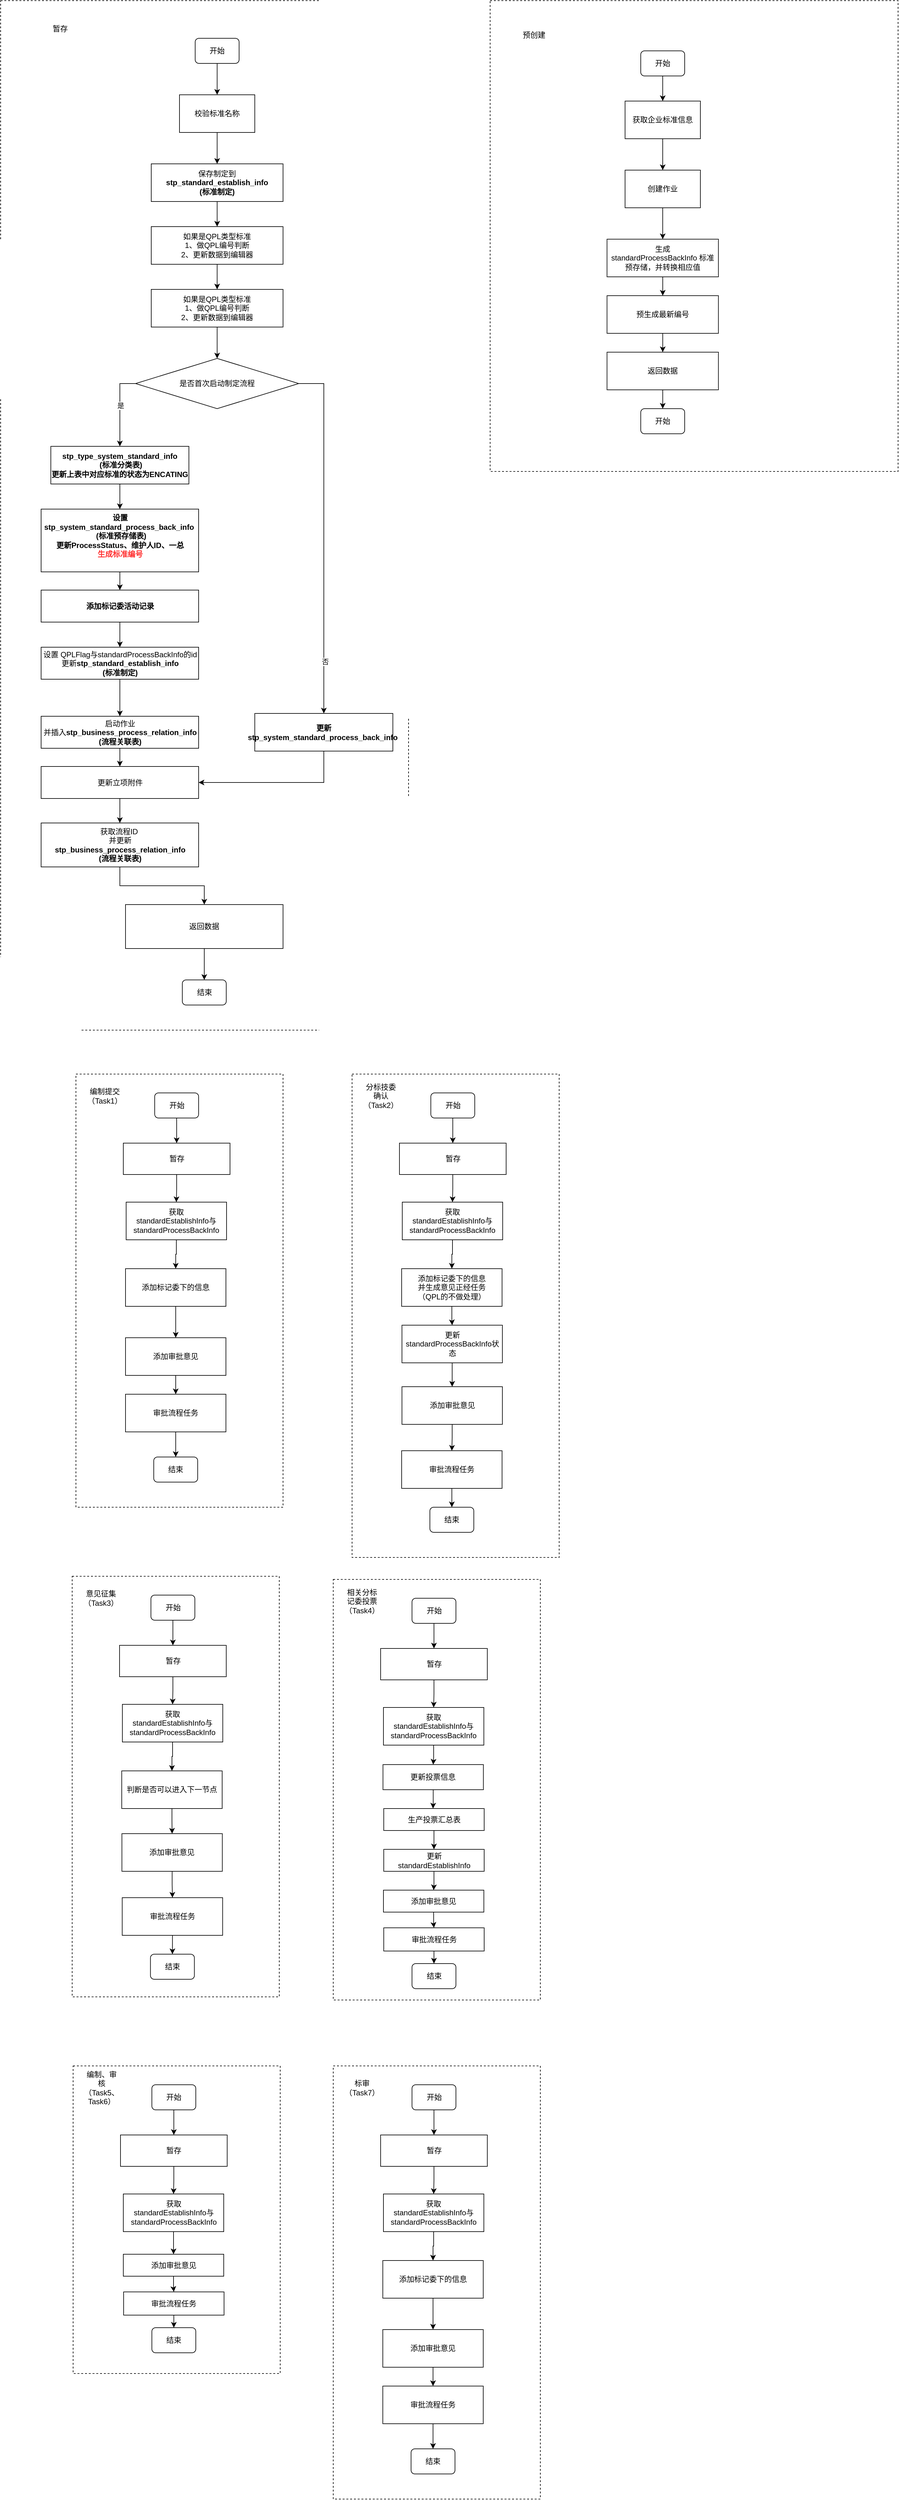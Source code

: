 <mxfile version="24.2.0" type="github">
  <diagram name="第 1 页" id="Eqa_ZWC-rRwsL7rnyD2I">
    <mxGraphModel dx="1932" dy="586" grid="1" gridSize="10" guides="1" tooltips="1" connect="1" arrows="1" fold="1" page="1" pageScale="1" pageWidth="827" pageHeight="1169" math="0" shadow="0">
      <root>
        <mxCell id="0" />
        <mxCell id="1" parent="0" />
        <mxCell id="sLWthoAmwnwLxsoVaZzo-43" value="" style="rounded=0;whiteSpace=wrap;html=1;dashed=1;" vertex="1" parent="1">
          <mxGeometry x="-230" y="130" width="650" height="1640" as="geometry" />
        </mxCell>
        <mxCell id="sLWthoAmwnwLxsoVaZzo-3" style="edgeStyle=orthogonalEdgeStyle;rounded=0;orthogonalLoop=1;jettySize=auto;html=1;entryX=0.5;entryY=0;entryDx=0;entryDy=0;" edge="1" parent="1" source="sLWthoAmwnwLxsoVaZzo-1" target="sLWthoAmwnwLxsoVaZzo-2">
          <mxGeometry relative="1" as="geometry" />
        </mxCell>
        <mxCell id="sLWthoAmwnwLxsoVaZzo-1" value="开始" style="rounded=1;whiteSpace=wrap;html=1;" vertex="1" parent="1">
          <mxGeometry x="80" y="190" width="70" height="40" as="geometry" />
        </mxCell>
        <mxCell id="sLWthoAmwnwLxsoVaZzo-7" value="" style="edgeStyle=orthogonalEdgeStyle;rounded=0;orthogonalLoop=1;jettySize=auto;html=1;" edge="1" parent="1" source="sLWthoAmwnwLxsoVaZzo-2" target="sLWthoAmwnwLxsoVaZzo-4">
          <mxGeometry relative="1" as="geometry" />
        </mxCell>
        <mxCell id="sLWthoAmwnwLxsoVaZzo-2" value="校验标准名称" style="rounded=0;whiteSpace=wrap;html=1;" vertex="1" parent="1">
          <mxGeometry x="55" y="280" width="120" height="60" as="geometry" />
        </mxCell>
        <mxCell id="sLWthoAmwnwLxsoVaZzo-9" style="edgeStyle=orthogonalEdgeStyle;rounded=0;orthogonalLoop=1;jettySize=auto;html=1;entryX=0.5;entryY=0;entryDx=0;entryDy=0;" edge="1" parent="1" source="sLWthoAmwnwLxsoVaZzo-4" target="sLWthoAmwnwLxsoVaZzo-8">
          <mxGeometry relative="1" as="geometry" />
        </mxCell>
        <mxCell id="sLWthoAmwnwLxsoVaZzo-4" value="保存制定到&lt;div&gt;&lt;span style=&quot;font-weight: 700; text-wrap: nowrap;&quot;&gt;stp_standard_establish_info&lt;/span&gt;&lt;br style=&quot;padding: 0px; margin: 0px; font-weight: 700; text-wrap: nowrap;&quot;&gt;&lt;span style=&quot;font-weight: 700; text-wrap: nowrap;&quot;&gt;(标准制定)&lt;/span&gt;&lt;br&gt;&lt;/div&gt;" style="rounded=0;whiteSpace=wrap;html=1;" vertex="1" parent="1">
          <mxGeometry x="10" y="390" width="210" height="60" as="geometry" />
        </mxCell>
        <mxCell id="sLWthoAmwnwLxsoVaZzo-11" style="edgeStyle=orthogonalEdgeStyle;rounded=0;orthogonalLoop=1;jettySize=auto;html=1;entryX=0.5;entryY=0;entryDx=0;entryDy=0;" edge="1" parent="1" source="sLWthoAmwnwLxsoVaZzo-8" target="sLWthoAmwnwLxsoVaZzo-10">
          <mxGeometry relative="1" as="geometry" />
        </mxCell>
        <mxCell id="sLWthoAmwnwLxsoVaZzo-8" value="&lt;div&gt;如果是QPL类型标准&lt;/div&gt;&lt;div&gt;1、做QPL编号判断&lt;/div&gt;&lt;div&gt;2、更新数据到编辑器&lt;/div&gt;" style="rounded=0;whiteSpace=wrap;html=1;" vertex="1" parent="1">
          <mxGeometry x="10" y="490" width="210" height="60" as="geometry" />
        </mxCell>
        <mxCell id="sLWthoAmwnwLxsoVaZzo-13" style="edgeStyle=orthogonalEdgeStyle;rounded=0;orthogonalLoop=1;jettySize=auto;html=1;entryX=0.5;entryY=0;entryDx=0;entryDy=0;" edge="1" parent="1" source="sLWthoAmwnwLxsoVaZzo-10">
          <mxGeometry relative="1" as="geometry">
            <mxPoint x="115" y="700" as="targetPoint" />
          </mxGeometry>
        </mxCell>
        <mxCell id="sLWthoAmwnwLxsoVaZzo-10" value="&lt;div&gt;如果是QPL类型标准&lt;/div&gt;&lt;div&gt;1、做QPL编号判断&lt;/div&gt;&lt;div&gt;2、更新数据到编辑器&lt;/div&gt;" style="rounded=0;whiteSpace=wrap;html=1;" vertex="1" parent="1">
          <mxGeometry x="10" y="590" width="210" height="60" as="geometry" />
        </mxCell>
        <mxCell id="sLWthoAmwnwLxsoVaZzo-17" style="edgeStyle=orthogonalEdgeStyle;rounded=0;orthogonalLoop=1;jettySize=auto;html=1;entryX=0.5;entryY=0;entryDx=0;entryDy=0;exitX=0;exitY=0.5;exitDx=0;exitDy=0;" edge="1" parent="1" source="sLWthoAmwnwLxsoVaZzo-14" target="sLWthoAmwnwLxsoVaZzo-21">
          <mxGeometry relative="1" as="geometry">
            <mxPoint x="-40" y="840" as="targetPoint" />
          </mxGeometry>
        </mxCell>
        <mxCell id="sLWthoAmwnwLxsoVaZzo-18" value="是" style="edgeLabel;html=1;align=center;verticalAlign=middle;resizable=0;points=[];" vertex="1" connectable="0" parent="sLWthoAmwnwLxsoVaZzo-17">
          <mxGeometry x="-0.047" y="1" relative="1" as="geometry">
            <mxPoint as="offset" />
          </mxGeometry>
        </mxCell>
        <mxCell id="sLWthoAmwnwLxsoVaZzo-40" style="edgeStyle=orthogonalEdgeStyle;rounded=0;orthogonalLoop=1;jettySize=auto;html=1;entryX=0.5;entryY=0;entryDx=0;entryDy=0;" edge="1" parent="1" source="sLWthoAmwnwLxsoVaZzo-14" target="sLWthoAmwnwLxsoVaZzo-39">
          <mxGeometry relative="1" as="geometry">
            <mxPoint x="310" y="1300" as="targetPoint" />
            <Array as="points">
              <mxPoint x="285" y="740" />
            </Array>
          </mxGeometry>
        </mxCell>
        <mxCell id="sLWthoAmwnwLxsoVaZzo-41" value="否" style="edgeLabel;html=1;align=center;verticalAlign=middle;resizable=0;points=[];" vertex="1" connectable="0" parent="sLWthoAmwnwLxsoVaZzo-40">
          <mxGeometry x="0.708" y="2" relative="1" as="geometry">
            <mxPoint as="offset" />
          </mxGeometry>
        </mxCell>
        <mxCell id="sLWthoAmwnwLxsoVaZzo-14" value="是否首次启动制定流程" style="rhombus;whiteSpace=wrap;html=1;" vertex="1" parent="1">
          <mxGeometry x="-15" y="700" width="260" height="80" as="geometry" />
        </mxCell>
        <mxCell id="sLWthoAmwnwLxsoVaZzo-24" style="edgeStyle=orthogonalEdgeStyle;rounded=0;orthogonalLoop=1;jettySize=auto;html=1;entryX=0.5;entryY=0;entryDx=0;entryDy=0;" edge="1" parent="1" source="sLWthoAmwnwLxsoVaZzo-21" target="sLWthoAmwnwLxsoVaZzo-23">
          <mxGeometry relative="1" as="geometry" />
        </mxCell>
        <mxCell id="sLWthoAmwnwLxsoVaZzo-21" value="&lt;span style=&quot;font-weight: 700; text-wrap: nowrap;&quot;&gt;stp_type_system_standard_info&lt;/span&gt;&lt;br style=&quot;padding: 0px; margin: 0px; font-weight: 700; text-wrap: nowrap;&quot;&gt;&lt;span style=&quot;font-weight: 700; text-wrap: nowrap;&quot;&gt;&amp;nbsp;(标准分类表)&lt;/span&gt;&lt;div&gt;&lt;span style=&quot;font-weight: 700; text-wrap: nowrap;&quot;&gt;更新上表中对应标准的状态为ENCATING&lt;/span&gt;&lt;/div&gt;" style="rounded=0;whiteSpace=wrap;html=1;" vertex="1" parent="1">
          <mxGeometry x="-150" y="840" width="220" height="60" as="geometry" />
        </mxCell>
        <mxCell id="sLWthoAmwnwLxsoVaZzo-26" style="edgeStyle=orthogonalEdgeStyle;rounded=0;orthogonalLoop=1;jettySize=auto;html=1;entryX=0.5;entryY=0;entryDx=0;entryDy=0;" edge="1" parent="1" source="sLWthoAmwnwLxsoVaZzo-23" target="sLWthoAmwnwLxsoVaZzo-25">
          <mxGeometry relative="1" as="geometry" />
        </mxCell>
        <mxCell id="sLWthoAmwnwLxsoVaZzo-23" value="&lt;span style=&quot;text-wrap: nowrap;&quot;&gt;&lt;b&gt;设置&lt;/b&gt;&lt;/span&gt;&lt;div&gt;&lt;span style=&quot;font-weight: 700; text-wrap: nowrap;&quot;&gt;stp_system_standard_process_back_info&amp;nbsp;&lt;/span&gt;&lt;br style=&quot;padding: 0px; margin: 0px; font-weight: 700; text-wrap: nowrap;&quot;&gt;&lt;span style=&quot;font-weight: 700; text-wrap: nowrap;&quot;&gt;&amp;nbsp;(标准预存储表)&lt;/span&gt;&lt;span style=&quot;text-wrap: nowrap;&quot;&gt;&lt;b&gt;&lt;br&gt;&lt;/b&gt;&lt;/span&gt;&lt;/div&gt;&lt;div&gt;&lt;span style=&quot;text-wrap: nowrap;&quot;&gt;&lt;b&gt;更新ProcessStatus、维护人ID、一总&lt;/b&gt;&lt;/span&gt;&lt;/div&gt;&lt;div&gt;&lt;span style=&quot;text-wrap: nowrap;&quot;&gt;&lt;b&gt;&lt;font color=&quot;#ff3333&quot;&gt;生成标准编号&lt;/font&gt;&lt;/b&gt;&lt;/span&gt;&lt;/div&gt;&lt;div&gt;&lt;span style=&quot;text-wrap: nowrap;&quot;&gt;&lt;b&gt;&lt;font color=&quot;#ff3333&quot;&gt;&lt;br&gt;&lt;/font&gt;&lt;/b&gt;&lt;/span&gt;&lt;/div&gt;" style="rounded=0;whiteSpace=wrap;html=1;" vertex="1" parent="1">
          <mxGeometry x="-165.5" y="940" width="251" height="100" as="geometry" />
        </mxCell>
        <mxCell id="sLWthoAmwnwLxsoVaZzo-28" style="edgeStyle=orthogonalEdgeStyle;rounded=0;orthogonalLoop=1;jettySize=auto;html=1;entryX=0.5;entryY=0;entryDx=0;entryDy=0;" edge="1" parent="1" source="sLWthoAmwnwLxsoVaZzo-25" target="sLWthoAmwnwLxsoVaZzo-27">
          <mxGeometry relative="1" as="geometry" />
        </mxCell>
        <mxCell id="sLWthoAmwnwLxsoVaZzo-25" value="&lt;div&gt;&lt;span style=&quot;text-wrap: nowrap;&quot;&gt;&lt;b&gt;添加标记委活动记录&lt;/b&gt;&lt;/span&gt;&lt;/div&gt;" style="rounded=0;whiteSpace=wrap;html=1;" vertex="1" parent="1">
          <mxGeometry x="-165.5" y="1069" width="251" height="51" as="geometry" />
        </mxCell>
        <mxCell id="sLWthoAmwnwLxsoVaZzo-30" style="edgeStyle=orthogonalEdgeStyle;rounded=0;orthogonalLoop=1;jettySize=auto;html=1;entryX=0.5;entryY=0;entryDx=0;entryDy=0;" edge="1" parent="1" source="sLWthoAmwnwLxsoVaZzo-27" target="sLWthoAmwnwLxsoVaZzo-29">
          <mxGeometry relative="1" as="geometry" />
        </mxCell>
        <mxCell id="sLWthoAmwnwLxsoVaZzo-27" value="&lt;div&gt;设置 QPLFlag与standardProcessBackInfo的id&lt;/div&gt;更新&lt;span style=&quot;text-wrap: nowrap; font-weight: 700;&quot;&gt;stp_standard_establish_info&lt;/span&gt;&lt;br style=&quot;text-wrap: nowrap; padding: 0px; margin: 0px; font-weight: 700;&quot;&gt;&lt;span style=&quot;text-wrap: nowrap; font-weight: 700;&quot;&gt;(标准制定)&lt;/span&gt;" style="rounded=0;whiteSpace=wrap;html=1;" vertex="1" parent="1">
          <mxGeometry x="-165.5" y="1160" width="251" height="51" as="geometry" />
        </mxCell>
        <mxCell id="sLWthoAmwnwLxsoVaZzo-32" style="edgeStyle=orthogonalEdgeStyle;rounded=0;orthogonalLoop=1;jettySize=auto;html=1;entryX=0.5;entryY=0;entryDx=0;entryDy=0;" edge="1" parent="1" source="sLWthoAmwnwLxsoVaZzo-29" target="sLWthoAmwnwLxsoVaZzo-31">
          <mxGeometry relative="1" as="geometry" />
        </mxCell>
        <mxCell id="sLWthoAmwnwLxsoVaZzo-29" value="启动作业&lt;div&gt;并插入&lt;span style=&quot;font-weight: 700; text-wrap: nowrap; background-color: initial;&quot;&gt;stp_business_process_relation_info&lt;/span&gt;&lt;/div&gt;&lt;span style=&quot;font-weight: 700; text-wrap: nowrap;&quot;&gt;(流程关联表)&lt;/span&gt;" style="rounded=0;whiteSpace=wrap;html=1;" vertex="1" parent="1">
          <mxGeometry x="-165.5" y="1270" width="251" height="51" as="geometry" />
        </mxCell>
        <mxCell id="sLWthoAmwnwLxsoVaZzo-34" style="edgeStyle=orthogonalEdgeStyle;rounded=0;orthogonalLoop=1;jettySize=auto;html=1;entryX=0.5;entryY=0;entryDx=0;entryDy=0;" edge="1" parent="1" source="sLWthoAmwnwLxsoVaZzo-31" target="sLWthoAmwnwLxsoVaZzo-33">
          <mxGeometry relative="1" as="geometry" />
        </mxCell>
        <mxCell id="sLWthoAmwnwLxsoVaZzo-31" value="更新立项附件" style="rounded=0;whiteSpace=wrap;html=1;" vertex="1" parent="1">
          <mxGeometry x="-165.5" y="1350" width="251" height="51" as="geometry" />
        </mxCell>
        <mxCell id="sLWthoAmwnwLxsoVaZzo-37" style="edgeStyle=orthogonalEdgeStyle;rounded=0;orthogonalLoop=1;jettySize=auto;html=1;entryX=0.5;entryY=0;entryDx=0;entryDy=0;" edge="1" parent="1" source="sLWthoAmwnwLxsoVaZzo-33" target="sLWthoAmwnwLxsoVaZzo-36">
          <mxGeometry relative="1" as="geometry" />
        </mxCell>
        <mxCell id="sLWthoAmwnwLxsoVaZzo-33" value="获取流程ID&amp;nbsp;&lt;div&gt;并更新&lt;/div&gt;&lt;div&gt;&lt;div&gt;&lt;span style=&quot;font-weight: 700; text-wrap: nowrap; background-color: initial;&quot;&gt;stp_business_process_relation_info&lt;/span&gt;&lt;/div&gt;&lt;span style=&quot;text-wrap: nowrap; font-weight: 700;&quot;&gt;(流程关联表)&lt;/span&gt;&lt;br&gt;&lt;/div&gt;" style="rounded=0;whiteSpace=wrap;html=1;" vertex="1" parent="1">
          <mxGeometry x="-165.5" y="1440" width="251" height="70" as="geometry" />
        </mxCell>
        <mxCell id="sLWthoAmwnwLxsoVaZzo-35" value="结束" style="rounded=1;whiteSpace=wrap;html=1;" vertex="1" parent="1">
          <mxGeometry x="59.5" y="1690" width="70" height="40" as="geometry" />
        </mxCell>
        <mxCell id="sLWthoAmwnwLxsoVaZzo-38" style="edgeStyle=orthogonalEdgeStyle;rounded=0;orthogonalLoop=1;jettySize=auto;html=1;entryX=0.5;entryY=0;entryDx=0;entryDy=0;" edge="1" parent="1" source="sLWthoAmwnwLxsoVaZzo-36" target="sLWthoAmwnwLxsoVaZzo-35">
          <mxGeometry relative="1" as="geometry" />
        </mxCell>
        <mxCell id="sLWthoAmwnwLxsoVaZzo-36" value="&lt;div&gt;返回数据&lt;/div&gt;" style="rounded=0;whiteSpace=wrap;html=1;" vertex="1" parent="1">
          <mxGeometry x="-31" y="1570" width="251" height="70" as="geometry" />
        </mxCell>
        <mxCell id="sLWthoAmwnwLxsoVaZzo-42" style="edgeStyle=orthogonalEdgeStyle;rounded=0;orthogonalLoop=1;jettySize=auto;html=1;entryX=1;entryY=0.5;entryDx=0;entryDy=0;exitX=0.5;exitY=1;exitDx=0;exitDy=0;" edge="1" parent="1" source="sLWthoAmwnwLxsoVaZzo-39" target="sLWthoAmwnwLxsoVaZzo-31">
          <mxGeometry relative="1" as="geometry" />
        </mxCell>
        <mxCell id="sLWthoAmwnwLxsoVaZzo-39" value="&lt;span style=&quot;text-wrap: nowrap;&quot;&gt;&lt;b&gt;更新&lt;/b&gt;&lt;/span&gt;&lt;div&gt;&lt;span style=&quot;font-weight: 700; text-wrap: nowrap;&quot;&gt;stp_system_standard_process_back_info&amp;nbsp;&lt;/span&gt;&lt;span style=&quot;text-wrap: nowrap;&quot;&gt;&lt;b&gt;&lt;br&gt;&lt;/b&gt;&lt;/span&gt;&lt;/div&gt;" style="rounded=0;whiteSpace=wrap;html=1;" vertex="1" parent="1">
          <mxGeometry x="175" y="1265.5" width="220" height="60" as="geometry" />
        </mxCell>
        <mxCell id="sLWthoAmwnwLxsoVaZzo-44" value="暂存" style="text;html=1;align=center;verticalAlign=middle;whiteSpace=wrap;rounded=0;" vertex="1" parent="1">
          <mxGeometry x="-165.5" y="160" width="60" height="30" as="geometry" />
        </mxCell>
        <mxCell id="sLWthoAmwnwLxsoVaZzo-45" value="" style="rounded=0;whiteSpace=wrap;html=1;dashed=1;" vertex="1" parent="1">
          <mxGeometry x="550" y="130" width="650" height="750" as="geometry" />
        </mxCell>
        <mxCell id="sLWthoAmwnwLxsoVaZzo-46" value="预创建" style="text;html=1;align=center;verticalAlign=middle;whiteSpace=wrap;rounded=0;" vertex="1" parent="1">
          <mxGeometry x="590" y="170" width="60" height="30" as="geometry" />
        </mxCell>
        <mxCell id="sLWthoAmwnwLxsoVaZzo-49" style="edgeStyle=orthogonalEdgeStyle;rounded=0;orthogonalLoop=1;jettySize=auto;html=1;entryX=0.5;entryY=0;entryDx=0;entryDy=0;" edge="1" parent="1" source="sLWthoAmwnwLxsoVaZzo-47" target="sLWthoAmwnwLxsoVaZzo-48">
          <mxGeometry relative="1" as="geometry" />
        </mxCell>
        <mxCell id="sLWthoAmwnwLxsoVaZzo-47" value="开始" style="rounded=1;whiteSpace=wrap;html=1;" vertex="1" parent="1">
          <mxGeometry x="790" y="210" width="70" height="40" as="geometry" />
        </mxCell>
        <mxCell id="sLWthoAmwnwLxsoVaZzo-52" style="edgeStyle=orthogonalEdgeStyle;rounded=0;orthogonalLoop=1;jettySize=auto;html=1;entryX=0.5;entryY=0;entryDx=0;entryDy=0;" edge="1" parent="1" source="sLWthoAmwnwLxsoVaZzo-48" target="sLWthoAmwnwLxsoVaZzo-50">
          <mxGeometry relative="1" as="geometry" />
        </mxCell>
        <mxCell id="sLWthoAmwnwLxsoVaZzo-48" value="获取企业标准信息" style="rounded=0;whiteSpace=wrap;html=1;" vertex="1" parent="1">
          <mxGeometry x="765" y="290" width="120" height="60" as="geometry" />
        </mxCell>
        <mxCell id="sLWthoAmwnwLxsoVaZzo-54" style="edgeStyle=orthogonalEdgeStyle;rounded=0;orthogonalLoop=1;jettySize=auto;html=1;entryX=0.5;entryY=0;entryDx=0;entryDy=0;" edge="1" parent="1" source="sLWthoAmwnwLxsoVaZzo-50" target="sLWthoAmwnwLxsoVaZzo-53">
          <mxGeometry relative="1" as="geometry" />
        </mxCell>
        <mxCell id="sLWthoAmwnwLxsoVaZzo-50" value="创建作业" style="rounded=0;whiteSpace=wrap;html=1;" vertex="1" parent="1">
          <mxGeometry x="765" y="400" width="120" height="60" as="geometry" />
        </mxCell>
        <mxCell id="sLWthoAmwnwLxsoVaZzo-56" style="edgeStyle=orthogonalEdgeStyle;rounded=0;orthogonalLoop=1;jettySize=auto;html=1;" edge="1" parent="1" source="sLWthoAmwnwLxsoVaZzo-53" target="sLWthoAmwnwLxsoVaZzo-55">
          <mxGeometry relative="1" as="geometry" />
        </mxCell>
        <mxCell id="sLWthoAmwnwLxsoVaZzo-53" value="生成standardProcessBackInfo&amp;nbsp;标准预存储，并转换相应值" style="rounded=0;whiteSpace=wrap;html=1;" vertex="1" parent="1">
          <mxGeometry x="736.25" y="510" width="177.5" height="60" as="geometry" />
        </mxCell>
        <mxCell id="sLWthoAmwnwLxsoVaZzo-58" style="edgeStyle=orthogonalEdgeStyle;rounded=0;orthogonalLoop=1;jettySize=auto;html=1;entryX=0.5;entryY=0;entryDx=0;entryDy=0;" edge="1" parent="1" source="sLWthoAmwnwLxsoVaZzo-55" target="sLWthoAmwnwLxsoVaZzo-57">
          <mxGeometry relative="1" as="geometry" />
        </mxCell>
        <mxCell id="sLWthoAmwnwLxsoVaZzo-55" value="预生成最新编号" style="rounded=0;whiteSpace=wrap;html=1;" vertex="1" parent="1">
          <mxGeometry x="736.25" y="600" width="177.5" height="60" as="geometry" />
        </mxCell>
        <mxCell id="sLWthoAmwnwLxsoVaZzo-60" style="edgeStyle=orthogonalEdgeStyle;rounded=0;orthogonalLoop=1;jettySize=auto;html=1;entryX=0.5;entryY=0;entryDx=0;entryDy=0;" edge="1" parent="1" source="sLWthoAmwnwLxsoVaZzo-57" target="sLWthoAmwnwLxsoVaZzo-59">
          <mxGeometry relative="1" as="geometry" />
        </mxCell>
        <mxCell id="sLWthoAmwnwLxsoVaZzo-57" value="返回数据" style="rounded=0;whiteSpace=wrap;html=1;" vertex="1" parent="1">
          <mxGeometry x="736.25" y="690" width="177.5" height="60" as="geometry" />
        </mxCell>
        <mxCell id="sLWthoAmwnwLxsoVaZzo-59" value="开始" style="rounded=1;whiteSpace=wrap;html=1;" vertex="1" parent="1">
          <mxGeometry x="790" y="780" width="70" height="40" as="geometry" />
        </mxCell>
        <mxCell id="sLWthoAmwnwLxsoVaZzo-61" value="" style="rounded=0;whiteSpace=wrap;html=1;dashed=1;" vertex="1" parent="1">
          <mxGeometry x="-110" y="1840" width="330" height="690" as="geometry" />
        </mxCell>
        <mxCell id="sLWthoAmwnwLxsoVaZzo-62" value="编制提交（Task1）" style="text;html=1;align=center;verticalAlign=middle;whiteSpace=wrap;rounded=0;" vertex="1" parent="1">
          <mxGeometry x="-94.5" y="1860" width="60" height="30" as="geometry" />
        </mxCell>
        <mxCell id="sLWthoAmwnwLxsoVaZzo-65" style="edgeStyle=orthogonalEdgeStyle;rounded=0;orthogonalLoop=1;jettySize=auto;html=1;entryX=0.5;entryY=0;entryDx=0;entryDy=0;" edge="1" parent="1" source="sLWthoAmwnwLxsoVaZzo-63" target="sLWthoAmwnwLxsoVaZzo-64">
          <mxGeometry relative="1" as="geometry" />
        </mxCell>
        <mxCell id="sLWthoAmwnwLxsoVaZzo-63" value="开始" style="rounded=1;whiteSpace=wrap;html=1;" vertex="1" parent="1">
          <mxGeometry x="15.5" y="1870" width="70" height="40" as="geometry" />
        </mxCell>
        <mxCell id="sLWthoAmwnwLxsoVaZzo-67" style="edgeStyle=orthogonalEdgeStyle;rounded=0;orthogonalLoop=1;jettySize=auto;html=1;" edge="1" parent="1" source="sLWthoAmwnwLxsoVaZzo-64" target="sLWthoAmwnwLxsoVaZzo-66">
          <mxGeometry relative="1" as="geometry" />
        </mxCell>
        <mxCell id="sLWthoAmwnwLxsoVaZzo-64" value="暂存" style="rounded=0;whiteSpace=wrap;html=1;" vertex="1" parent="1">
          <mxGeometry x="-34.5" y="1950" width="170" height="50" as="geometry" />
        </mxCell>
        <mxCell id="sLWthoAmwnwLxsoVaZzo-69" style="edgeStyle=orthogonalEdgeStyle;rounded=0;orthogonalLoop=1;jettySize=auto;html=1;entryX=0.5;entryY=0;entryDx=0;entryDy=0;" edge="1" parent="1" source="sLWthoAmwnwLxsoVaZzo-66" target="sLWthoAmwnwLxsoVaZzo-68">
          <mxGeometry relative="1" as="geometry" />
        </mxCell>
        <mxCell id="sLWthoAmwnwLxsoVaZzo-66" value="获取&lt;div&gt;standardEstablishInfo与&lt;/div&gt;&lt;div&gt;standardProcessBackInfo&lt;/div&gt;" style="rounded=0;whiteSpace=wrap;html=1;" vertex="1" parent="1">
          <mxGeometry x="-30" y="2044" width="160" height="60" as="geometry" />
        </mxCell>
        <mxCell id="sLWthoAmwnwLxsoVaZzo-71" style="edgeStyle=orthogonalEdgeStyle;rounded=0;orthogonalLoop=1;jettySize=auto;html=1;" edge="1" parent="1" source="sLWthoAmwnwLxsoVaZzo-68" target="sLWthoAmwnwLxsoVaZzo-70">
          <mxGeometry relative="1" as="geometry" />
        </mxCell>
        <mxCell id="sLWthoAmwnwLxsoVaZzo-68" value="添加标记委下的信息" style="rounded=0;whiteSpace=wrap;html=1;" vertex="1" parent="1">
          <mxGeometry x="-31" y="2150" width="160" height="60" as="geometry" />
        </mxCell>
        <mxCell id="sLWthoAmwnwLxsoVaZzo-73" style="edgeStyle=orthogonalEdgeStyle;rounded=0;orthogonalLoop=1;jettySize=auto;html=1;" edge="1" parent="1" source="sLWthoAmwnwLxsoVaZzo-70" target="sLWthoAmwnwLxsoVaZzo-72">
          <mxGeometry relative="1" as="geometry" />
        </mxCell>
        <mxCell id="sLWthoAmwnwLxsoVaZzo-70" value="添加审批意见" style="rounded=0;whiteSpace=wrap;html=1;" vertex="1" parent="1">
          <mxGeometry x="-31" y="2260" width="160" height="60" as="geometry" />
        </mxCell>
        <mxCell id="sLWthoAmwnwLxsoVaZzo-75" style="edgeStyle=orthogonalEdgeStyle;rounded=0;orthogonalLoop=1;jettySize=auto;html=1;entryX=0.5;entryY=0;entryDx=0;entryDy=0;" edge="1" parent="1" source="sLWthoAmwnwLxsoVaZzo-72" target="sLWthoAmwnwLxsoVaZzo-74">
          <mxGeometry relative="1" as="geometry" />
        </mxCell>
        <mxCell id="sLWthoAmwnwLxsoVaZzo-72" value="审批流程任务" style="rounded=0;whiteSpace=wrap;html=1;" vertex="1" parent="1">
          <mxGeometry x="-31" y="2350" width="160" height="60" as="geometry" />
        </mxCell>
        <mxCell id="sLWthoAmwnwLxsoVaZzo-74" value="结束" style="rounded=1;whiteSpace=wrap;html=1;" vertex="1" parent="1">
          <mxGeometry x="14" y="2450" width="70" height="40" as="geometry" />
        </mxCell>
        <mxCell id="sLWthoAmwnwLxsoVaZzo-76" value="" style="rounded=0;whiteSpace=wrap;html=1;dashed=1;" vertex="1" parent="1">
          <mxGeometry x="330" y="1840" width="330" height="770" as="geometry" />
        </mxCell>
        <mxCell id="sLWthoAmwnwLxsoVaZzo-77" value="分标技委确认（Task2）" style="text;html=1;align=center;verticalAlign=middle;whiteSpace=wrap;rounded=0;" vertex="1" parent="1">
          <mxGeometry x="345.5" y="1860" width="60" height="30" as="geometry" />
        </mxCell>
        <mxCell id="sLWthoAmwnwLxsoVaZzo-78" style="edgeStyle=orthogonalEdgeStyle;rounded=0;orthogonalLoop=1;jettySize=auto;html=1;entryX=0.5;entryY=0;entryDx=0;entryDy=0;" edge="1" parent="1" source="sLWthoAmwnwLxsoVaZzo-79" target="sLWthoAmwnwLxsoVaZzo-81">
          <mxGeometry relative="1" as="geometry" />
        </mxCell>
        <mxCell id="sLWthoAmwnwLxsoVaZzo-79" value="开始" style="rounded=1;whiteSpace=wrap;html=1;" vertex="1" parent="1">
          <mxGeometry x="455.5" y="1870" width="70" height="40" as="geometry" />
        </mxCell>
        <mxCell id="sLWthoAmwnwLxsoVaZzo-80" style="edgeStyle=orthogonalEdgeStyle;rounded=0;orthogonalLoop=1;jettySize=auto;html=1;" edge="1" parent="1" source="sLWthoAmwnwLxsoVaZzo-81" target="sLWthoAmwnwLxsoVaZzo-83">
          <mxGeometry relative="1" as="geometry" />
        </mxCell>
        <mxCell id="sLWthoAmwnwLxsoVaZzo-81" value="暂存" style="rounded=0;whiteSpace=wrap;html=1;" vertex="1" parent="1">
          <mxGeometry x="405.5" y="1950" width="170" height="50" as="geometry" />
        </mxCell>
        <mxCell id="sLWthoAmwnwLxsoVaZzo-82" style="edgeStyle=orthogonalEdgeStyle;rounded=0;orthogonalLoop=1;jettySize=auto;html=1;entryX=0.5;entryY=0;entryDx=0;entryDy=0;" edge="1" parent="1" source="sLWthoAmwnwLxsoVaZzo-83" target="sLWthoAmwnwLxsoVaZzo-85">
          <mxGeometry relative="1" as="geometry" />
        </mxCell>
        <mxCell id="sLWthoAmwnwLxsoVaZzo-83" value="获取&lt;div&gt;standardEstablishInfo与&lt;/div&gt;&lt;div&gt;standardProcessBackInfo&lt;/div&gt;" style="rounded=0;whiteSpace=wrap;html=1;" vertex="1" parent="1">
          <mxGeometry x="410" y="2044" width="160" height="60" as="geometry" />
        </mxCell>
        <mxCell id="sLWthoAmwnwLxsoVaZzo-84" style="edgeStyle=orthogonalEdgeStyle;rounded=0;orthogonalLoop=1;jettySize=auto;html=1;" edge="1" parent="1" source="sLWthoAmwnwLxsoVaZzo-85" target="sLWthoAmwnwLxsoVaZzo-87">
          <mxGeometry relative="1" as="geometry" />
        </mxCell>
        <mxCell id="sLWthoAmwnwLxsoVaZzo-85" value="添加标记委下的信息&lt;div&gt;并生成意见正经任务&lt;br&gt;&lt;div&gt;（QPL的不做处理）&lt;/div&gt;&lt;/div&gt;" style="rounded=0;whiteSpace=wrap;html=1;" vertex="1" parent="1">
          <mxGeometry x="409" y="2150" width="160" height="60" as="geometry" />
        </mxCell>
        <mxCell id="sLWthoAmwnwLxsoVaZzo-86" style="edgeStyle=orthogonalEdgeStyle;rounded=0;orthogonalLoop=1;jettySize=auto;html=1;" edge="1" parent="1" source="sLWthoAmwnwLxsoVaZzo-87" target="sLWthoAmwnwLxsoVaZzo-91">
          <mxGeometry relative="1" as="geometry">
            <mxPoint x="490" y="2330" as="targetPoint" />
          </mxGeometry>
        </mxCell>
        <mxCell id="sLWthoAmwnwLxsoVaZzo-87" value="更新&lt;div&gt;standardProcessBackInfo状态&lt;br&gt;&lt;/div&gt;" style="rounded=0;whiteSpace=wrap;html=1;" vertex="1" parent="1">
          <mxGeometry x="409.5" y="2240" width="160" height="60" as="geometry" />
        </mxCell>
        <mxCell id="sLWthoAmwnwLxsoVaZzo-88" style="edgeStyle=orthogonalEdgeStyle;rounded=0;orthogonalLoop=1;jettySize=auto;html=1;entryX=0.5;entryY=0;entryDx=0;entryDy=0;" edge="1" parent="1" source="sLWthoAmwnwLxsoVaZzo-89" target="sLWthoAmwnwLxsoVaZzo-90">
          <mxGeometry relative="1" as="geometry" />
        </mxCell>
        <mxCell id="sLWthoAmwnwLxsoVaZzo-89" value="审批流程任务" style="rounded=0;whiteSpace=wrap;html=1;" vertex="1" parent="1">
          <mxGeometry x="409" y="2440" width="160" height="60" as="geometry" />
        </mxCell>
        <mxCell id="sLWthoAmwnwLxsoVaZzo-90" value="结束" style="rounded=1;whiteSpace=wrap;html=1;" vertex="1" parent="1">
          <mxGeometry x="454" y="2530" width="70" height="40" as="geometry" />
        </mxCell>
        <mxCell id="sLWthoAmwnwLxsoVaZzo-96" style="edgeStyle=orthogonalEdgeStyle;rounded=0;orthogonalLoop=1;jettySize=auto;html=1;" edge="1" parent="1" source="sLWthoAmwnwLxsoVaZzo-91" target="sLWthoAmwnwLxsoVaZzo-89">
          <mxGeometry relative="1" as="geometry" />
        </mxCell>
        <mxCell id="sLWthoAmwnwLxsoVaZzo-91" value="添加审批意见" style="rounded=0;whiteSpace=wrap;html=1;" vertex="1" parent="1">
          <mxGeometry x="409.5" y="2338" width="160" height="60" as="geometry" />
        </mxCell>
        <mxCell id="sLWthoAmwnwLxsoVaZzo-97" value="" style="rounded=0;whiteSpace=wrap;html=1;dashed=1;" vertex="1" parent="1">
          <mxGeometry x="-116" y="2640" width="330" height="670" as="geometry" />
        </mxCell>
        <mxCell id="sLWthoAmwnwLxsoVaZzo-98" value="意见征集（Task3）" style="text;html=1;align=center;verticalAlign=middle;whiteSpace=wrap;rounded=0;" vertex="1" parent="1">
          <mxGeometry x="-100.5" y="2660" width="60" height="30" as="geometry" />
        </mxCell>
        <mxCell id="sLWthoAmwnwLxsoVaZzo-99" style="edgeStyle=orthogonalEdgeStyle;rounded=0;orthogonalLoop=1;jettySize=auto;html=1;entryX=0.5;entryY=0;entryDx=0;entryDy=0;" edge="1" parent="1" source="sLWthoAmwnwLxsoVaZzo-100" target="sLWthoAmwnwLxsoVaZzo-102">
          <mxGeometry relative="1" as="geometry" />
        </mxCell>
        <mxCell id="sLWthoAmwnwLxsoVaZzo-100" value="开始" style="rounded=1;whiteSpace=wrap;html=1;" vertex="1" parent="1">
          <mxGeometry x="9.5" y="2670" width="70" height="40" as="geometry" />
        </mxCell>
        <mxCell id="sLWthoAmwnwLxsoVaZzo-101" style="edgeStyle=orthogonalEdgeStyle;rounded=0;orthogonalLoop=1;jettySize=auto;html=1;" edge="1" parent="1" source="sLWthoAmwnwLxsoVaZzo-102" target="sLWthoAmwnwLxsoVaZzo-104">
          <mxGeometry relative="1" as="geometry" />
        </mxCell>
        <mxCell id="sLWthoAmwnwLxsoVaZzo-102" value="暂存" style="rounded=0;whiteSpace=wrap;html=1;" vertex="1" parent="1">
          <mxGeometry x="-40.5" y="2750" width="170" height="50" as="geometry" />
        </mxCell>
        <mxCell id="sLWthoAmwnwLxsoVaZzo-103" style="edgeStyle=orthogonalEdgeStyle;rounded=0;orthogonalLoop=1;jettySize=auto;html=1;entryX=0.5;entryY=0;entryDx=0;entryDy=0;" edge="1" parent="1" source="sLWthoAmwnwLxsoVaZzo-104" target="sLWthoAmwnwLxsoVaZzo-106">
          <mxGeometry relative="1" as="geometry" />
        </mxCell>
        <mxCell id="sLWthoAmwnwLxsoVaZzo-104" value="获取&lt;div&gt;standardEstablishInfo与&lt;/div&gt;&lt;div&gt;standardProcessBackInfo&lt;/div&gt;" style="rounded=0;whiteSpace=wrap;html=1;" vertex="1" parent="1">
          <mxGeometry x="-36" y="2844" width="160" height="60" as="geometry" />
        </mxCell>
        <mxCell id="sLWthoAmwnwLxsoVaZzo-105" style="edgeStyle=orthogonalEdgeStyle;rounded=0;orthogonalLoop=1;jettySize=auto;html=1;entryX=0.5;entryY=0;entryDx=0;entryDy=0;" edge="1" parent="1" source="sLWthoAmwnwLxsoVaZzo-106" target="sLWthoAmwnwLxsoVaZzo-113">
          <mxGeometry relative="1" as="geometry">
            <mxPoint x="43.474" y="3040" as="targetPoint" />
          </mxGeometry>
        </mxCell>
        <mxCell id="sLWthoAmwnwLxsoVaZzo-106" value="判断是否可以进入下一节点" style="rounded=0;whiteSpace=wrap;html=1;" vertex="1" parent="1">
          <mxGeometry x="-37" y="2950" width="160" height="60" as="geometry" />
        </mxCell>
        <mxCell id="sLWthoAmwnwLxsoVaZzo-109" style="edgeStyle=orthogonalEdgeStyle;rounded=0;orthogonalLoop=1;jettySize=auto;html=1;entryX=0.5;entryY=0;entryDx=0;entryDy=0;" edge="1" parent="1" source="sLWthoAmwnwLxsoVaZzo-110" target="sLWthoAmwnwLxsoVaZzo-111">
          <mxGeometry relative="1" as="geometry" />
        </mxCell>
        <mxCell id="sLWthoAmwnwLxsoVaZzo-110" value="审批流程任务" style="rounded=0;whiteSpace=wrap;html=1;" vertex="1" parent="1">
          <mxGeometry x="-36.25" y="3152" width="160" height="60" as="geometry" />
        </mxCell>
        <mxCell id="sLWthoAmwnwLxsoVaZzo-111" value="结束" style="rounded=1;whiteSpace=wrap;html=1;" vertex="1" parent="1">
          <mxGeometry x="8.75" y="3242" width="70" height="40" as="geometry" />
        </mxCell>
        <mxCell id="sLWthoAmwnwLxsoVaZzo-112" style="edgeStyle=orthogonalEdgeStyle;rounded=0;orthogonalLoop=1;jettySize=auto;html=1;" edge="1" parent="1" source="sLWthoAmwnwLxsoVaZzo-113" target="sLWthoAmwnwLxsoVaZzo-110">
          <mxGeometry relative="1" as="geometry" />
        </mxCell>
        <mxCell id="sLWthoAmwnwLxsoVaZzo-113" value="添加审批意见" style="rounded=0;whiteSpace=wrap;html=1;" vertex="1" parent="1">
          <mxGeometry x="-36.75" y="3050" width="160" height="60" as="geometry" />
        </mxCell>
        <mxCell id="sLWthoAmwnwLxsoVaZzo-115" value="" style="rounded=0;whiteSpace=wrap;html=1;dashed=1;" vertex="1" parent="1">
          <mxGeometry x="300" y="2645" width="330" height="670" as="geometry" />
        </mxCell>
        <mxCell id="sLWthoAmwnwLxsoVaZzo-116" value="相关分标记委投票（Task4）" style="text;html=1;align=center;verticalAlign=middle;whiteSpace=wrap;rounded=0;" vertex="1" parent="1">
          <mxGeometry x="315.5" y="2665" width="60" height="30" as="geometry" />
        </mxCell>
        <mxCell id="sLWthoAmwnwLxsoVaZzo-117" style="edgeStyle=orthogonalEdgeStyle;rounded=0;orthogonalLoop=1;jettySize=auto;html=1;entryX=0.5;entryY=0;entryDx=0;entryDy=0;" edge="1" parent="1" source="sLWthoAmwnwLxsoVaZzo-118" target="sLWthoAmwnwLxsoVaZzo-120">
          <mxGeometry relative="1" as="geometry" />
        </mxCell>
        <mxCell id="sLWthoAmwnwLxsoVaZzo-118" value="开始" style="rounded=1;whiteSpace=wrap;html=1;" vertex="1" parent="1">
          <mxGeometry x="425.5" y="2675" width="70" height="40" as="geometry" />
        </mxCell>
        <mxCell id="sLWthoAmwnwLxsoVaZzo-119" style="edgeStyle=orthogonalEdgeStyle;rounded=0;orthogonalLoop=1;jettySize=auto;html=1;" edge="1" parent="1" source="sLWthoAmwnwLxsoVaZzo-120" target="sLWthoAmwnwLxsoVaZzo-122">
          <mxGeometry relative="1" as="geometry" />
        </mxCell>
        <mxCell id="sLWthoAmwnwLxsoVaZzo-120" value="暂存" style="rounded=0;whiteSpace=wrap;html=1;" vertex="1" parent="1">
          <mxGeometry x="375.5" y="2755" width="170" height="50" as="geometry" />
        </mxCell>
        <mxCell id="sLWthoAmwnwLxsoVaZzo-121" style="edgeStyle=orthogonalEdgeStyle;rounded=0;orthogonalLoop=1;jettySize=auto;html=1;entryX=0.5;entryY=0;entryDx=0;entryDy=0;" edge="1" parent="1" source="sLWthoAmwnwLxsoVaZzo-122" target="sLWthoAmwnwLxsoVaZzo-124">
          <mxGeometry relative="1" as="geometry" />
        </mxCell>
        <mxCell id="sLWthoAmwnwLxsoVaZzo-122" value="获取&lt;div&gt;standardEstablishInfo与&lt;/div&gt;&lt;div&gt;standardProcessBackInfo&lt;/div&gt;" style="rounded=0;whiteSpace=wrap;html=1;" vertex="1" parent="1">
          <mxGeometry x="380" y="2849" width="160" height="60" as="geometry" />
        </mxCell>
        <mxCell id="sLWthoAmwnwLxsoVaZzo-123" style="edgeStyle=orthogonalEdgeStyle;rounded=0;orthogonalLoop=1;jettySize=auto;html=1;" edge="1" parent="1" source="sLWthoAmwnwLxsoVaZzo-124">
          <mxGeometry relative="1" as="geometry">
            <mxPoint x="459" y="3010" as="targetPoint" />
          </mxGeometry>
        </mxCell>
        <mxCell id="sLWthoAmwnwLxsoVaZzo-124" value="更新投票信息" style="rounded=0;whiteSpace=wrap;html=1;" vertex="1" parent="1">
          <mxGeometry x="379.25" y="2940" width="160" height="40" as="geometry" />
        </mxCell>
        <mxCell id="sLWthoAmwnwLxsoVaZzo-125" style="edgeStyle=orthogonalEdgeStyle;rounded=0;orthogonalLoop=1;jettySize=auto;html=1;entryX=0.5;entryY=0;entryDx=0;entryDy=0;" edge="1" parent="1" source="sLWthoAmwnwLxsoVaZzo-126" target="sLWthoAmwnwLxsoVaZzo-127">
          <mxGeometry relative="1" as="geometry" />
        </mxCell>
        <mxCell id="sLWthoAmwnwLxsoVaZzo-126" value="审批流程任务" style="rounded=0;whiteSpace=wrap;html=1;" vertex="1" parent="1">
          <mxGeometry x="380.5" y="3200" width="160" height="37" as="geometry" />
        </mxCell>
        <mxCell id="sLWthoAmwnwLxsoVaZzo-127" value="结束" style="rounded=1;whiteSpace=wrap;html=1;" vertex="1" parent="1">
          <mxGeometry x="425.5" y="3257" width="70" height="40" as="geometry" />
        </mxCell>
        <mxCell id="sLWthoAmwnwLxsoVaZzo-128" style="edgeStyle=orthogonalEdgeStyle;rounded=0;orthogonalLoop=1;jettySize=auto;html=1;" edge="1" parent="1" source="sLWthoAmwnwLxsoVaZzo-129" target="sLWthoAmwnwLxsoVaZzo-126">
          <mxGeometry relative="1" as="geometry" />
        </mxCell>
        <mxCell id="sLWthoAmwnwLxsoVaZzo-129" value="添加审批意见" style="rounded=0;whiteSpace=wrap;html=1;" vertex="1" parent="1">
          <mxGeometry x="380" y="3140" width="160" height="35" as="geometry" />
        </mxCell>
        <mxCell id="sLWthoAmwnwLxsoVaZzo-132" style="edgeStyle=orthogonalEdgeStyle;rounded=0;orthogonalLoop=1;jettySize=auto;html=1;entryX=0.5;entryY=0;entryDx=0;entryDy=0;" edge="1" parent="1" source="sLWthoAmwnwLxsoVaZzo-130" target="sLWthoAmwnwLxsoVaZzo-131">
          <mxGeometry relative="1" as="geometry" />
        </mxCell>
        <mxCell id="sLWthoAmwnwLxsoVaZzo-130" value="生产投票汇总表" style="rounded=0;whiteSpace=wrap;html=1;" vertex="1" parent="1">
          <mxGeometry x="380.5" y="3010" width="160" height="35" as="geometry" />
        </mxCell>
        <mxCell id="sLWthoAmwnwLxsoVaZzo-133" style="edgeStyle=orthogonalEdgeStyle;rounded=0;orthogonalLoop=1;jettySize=auto;html=1;" edge="1" parent="1" source="sLWthoAmwnwLxsoVaZzo-131" target="sLWthoAmwnwLxsoVaZzo-129">
          <mxGeometry relative="1" as="geometry" />
        </mxCell>
        <mxCell id="sLWthoAmwnwLxsoVaZzo-131" value="更新&lt;div&gt;standardEstablishInfo&lt;br&gt;&lt;/div&gt;" style="rounded=0;whiteSpace=wrap;html=1;" vertex="1" parent="1">
          <mxGeometry x="380.5" y="3075" width="160" height="35" as="geometry" />
        </mxCell>
        <mxCell id="sLWthoAmwnwLxsoVaZzo-134" value="" style="rounded=0;whiteSpace=wrap;html=1;dashed=1;" vertex="1" parent="1">
          <mxGeometry x="-114.5" y="3420" width="330" height="490" as="geometry" />
        </mxCell>
        <mxCell id="sLWthoAmwnwLxsoVaZzo-135" value="编制、审核（Task5、Task6）" style="text;html=1;align=center;verticalAlign=middle;whiteSpace=wrap;rounded=0;" vertex="1" parent="1">
          <mxGeometry x="-99" y="3440" width="60" height="30" as="geometry" />
        </mxCell>
        <mxCell id="sLWthoAmwnwLxsoVaZzo-136" style="edgeStyle=orthogonalEdgeStyle;rounded=0;orthogonalLoop=1;jettySize=auto;html=1;entryX=0.5;entryY=0;entryDx=0;entryDy=0;" edge="1" parent="1" source="sLWthoAmwnwLxsoVaZzo-137" target="sLWthoAmwnwLxsoVaZzo-139">
          <mxGeometry relative="1" as="geometry" />
        </mxCell>
        <mxCell id="sLWthoAmwnwLxsoVaZzo-137" value="开始" style="rounded=1;whiteSpace=wrap;html=1;" vertex="1" parent="1">
          <mxGeometry x="11" y="3450" width="70" height="40" as="geometry" />
        </mxCell>
        <mxCell id="sLWthoAmwnwLxsoVaZzo-138" style="edgeStyle=orthogonalEdgeStyle;rounded=0;orthogonalLoop=1;jettySize=auto;html=1;" edge="1" parent="1" source="sLWthoAmwnwLxsoVaZzo-139" target="sLWthoAmwnwLxsoVaZzo-141">
          <mxGeometry relative="1" as="geometry" />
        </mxCell>
        <mxCell id="sLWthoAmwnwLxsoVaZzo-139" value="暂存" style="rounded=0;whiteSpace=wrap;html=1;" vertex="1" parent="1">
          <mxGeometry x="-39" y="3530" width="170" height="50" as="geometry" />
        </mxCell>
        <mxCell id="sLWthoAmwnwLxsoVaZzo-140" style="edgeStyle=orthogonalEdgeStyle;rounded=0;orthogonalLoop=1;jettySize=auto;html=1;entryX=0.5;entryY=0;entryDx=0;entryDy=0;" edge="1" parent="1" source="sLWthoAmwnwLxsoVaZzo-141" target="sLWthoAmwnwLxsoVaZzo-148">
          <mxGeometry relative="1" as="geometry">
            <mxPoint x="44.75" y="3715" as="targetPoint" />
          </mxGeometry>
        </mxCell>
        <mxCell id="sLWthoAmwnwLxsoVaZzo-141" value="获取&lt;div&gt;standardEstablishInfo与&lt;/div&gt;&lt;div&gt;standardProcessBackInfo&lt;/div&gt;" style="rounded=0;whiteSpace=wrap;html=1;" vertex="1" parent="1">
          <mxGeometry x="-34.5" y="3624" width="160" height="60" as="geometry" />
        </mxCell>
        <mxCell id="sLWthoAmwnwLxsoVaZzo-144" style="edgeStyle=orthogonalEdgeStyle;rounded=0;orthogonalLoop=1;jettySize=auto;html=1;entryX=0.5;entryY=0;entryDx=0;entryDy=0;" edge="1" parent="1" source="sLWthoAmwnwLxsoVaZzo-145" target="sLWthoAmwnwLxsoVaZzo-146">
          <mxGeometry relative="1" as="geometry" />
        </mxCell>
        <mxCell id="sLWthoAmwnwLxsoVaZzo-145" value="审批流程任务" style="rounded=0;whiteSpace=wrap;html=1;" vertex="1" parent="1">
          <mxGeometry x="-34" y="3780" width="160" height="37" as="geometry" />
        </mxCell>
        <mxCell id="sLWthoAmwnwLxsoVaZzo-146" value="结束" style="rounded=1;whiteSpace=wrap;html=1;" vertex="1" parent="1">
          <mxGeometry x="11" y="3837" width="70" height="40" as="geometry" />
        </mxCell>
        <mxCell id="sLWthoAmwnwLxsoVaZzo-147" style="edgeStyle=orthogonalEdgeStyle;rounded=0;orthogonalLoop=1;jettySize=auto;html=1;" edge="1" parent="1" source="sLWthoAmwnwLxsoVaZzo-148" target="sLWthoAmwnwLxsoVaZzo-145">
          <mxGeometry relative="1" as="geometry" />
        </mxCell>
        <mxCell id="sLWthoAmwnwLxsoVaZzo-148" value="添加审批意见" style="rounded=0;whiteSpace=wrap;html=1;" vertex="1" parent="1">
          <mxGeometry x="-34.5" y="3720" width="160" height="35" as="geometry" />
        </mxCell>
        <mxCell id="sLWthoAmwnwLxsoVaZzo-153" value="" style="rounded=0;whiteSpace=wrap;html=1;dashed=1;" vertex="1" parent="1">
          <mxGeometry x="300" y="3420" width="330" height="690" as="geometry" />
        </mxCell>
        <mxCell id="sLWthoAmwnwLxsoVaZzo-154" value="标审（Task7）" style="text;html=1;align=center;verticalAlign=middle;whiteSpace=wrap;rounded=0;" vertex="1" parent="1">
          <mxGeometry x="315.5" y="3440" width="60" height="30" as="geometry" />
        </mxCell>
        <mxCell id="sLWthoAmwnwLxsoVaZzo-155" style="edgeStyle=orthogonalEdgeStyle;rounded=0;orthogonalLoop=1;jettySize=auto;html=1;entryX=0.5;entryY=0;entryDx=0;entryDy=0;" edge="1" parent="1" source="sLWthoAmwnwLxsoVaZzo-156" target="sLWthoAmwnwLxsoVaZzo-158">
          <mxGeometry relative="1" as="geometry" />
        </mxCell>
        <mxCell id="sLWthoAmwnwLxsoVaZzo-156" value="开始" style="rounded=1;whiteSpace=wrap;html=1;" vertex="1" parent="1">
          <mxGeometry x="425.5" y="3450" width="70" height="40" as="geometry" />
        </mxCell>
        <mxCell id="sLWthoAmwnwLxsoVaZzo-157" style="edgeStyle=orthogonalEdgeStyle;rounded=0;orthogonalLoop=1;jettySize=auto;html=1;" edge="1" parent="1" source="sLWthoAmwnwLxsoVaZzo-158" target="sLWthoAmwnwLxsoVaZzo-160">
          <mxGeometry relative="1" as="geometry" />
        </mxCell>
        <mxCell id="sLWthoAmwnwLxsoVaZzo-158" value="暂存" style="rounded=0;whiteSpace=wrap;html=1;" vertex="1" parent="1">
          <mxGeometry x="375.5" y="3530" width="170" height="50" as="geometry" />
        </mxCell>
        <mxCell id="sLWthoAmwnwLxsoVaZzo-159" style="edgeStyle=orthogonalEdgeStyle;rounded=0;orthogonalLoop=1;jettySize=auto;html=1;entryX=0.5;entryY=0;entryDx=0;entryDy=0;" edge="1" parent="1" source="sLWthoAmwnwLxsoVaZzo-160" target="sLWthoAmwnwLxsoVaZzo-162">
          <mxGeometry relative="1" as="geometry" />
        </mxCell>
        <mxCell id="sLWthoAmwnwLxsoVaZzo-160" value="获取&lt;div&gt;standardEstablishInfo与&lt;/div&gt;&lt;div&gt;standardProcessBackInfo&lt;/div&gt;" style="rounded=0;whiteSpace=wrap;html=1;" vertex="1" parent="1">
          <mxGeometry x="380" y="3624" width="160" height="60" as="geometry" />
        </mxCell>
        <mxCell id="sLWthoAmwnwLxsoVaZzo-161" style="edgeStyle=orthogonalEdgeStyle;rounded=0;orthogonalLoop=1;jettySize=auto;html=1;" edge="1" parent="1" source="sLWthoAmwnwLxsoVaZzo-162" target="sLWthoAmwnwLxsoVaZzo-164">
          <mxGeometry relative="1" as="geometry" />
        </mxCell>
        <mxCell id="sLWthoAmwnwLxsoVaZzo-162" value="添加标记委下的信息" style="rounded=0;whiteSpace=wrap;html=1;" vertex="1" parent="1">
          <mxGeometry x="379" y="3730" width="160" height="60" as="geometry" />
        </mxCell>
        <mxCell id="sLWthoAmwnwLxsoVaZzo-163" style="edgeStyle=orthogonalEdgeStyle;rounded=0;orthogonalLoop=1;jettySize=auto;html=1;" edge="1" parent="1" source="sLWthoAmwnwLxsoVaZzo-164" target="sLWthoAmwnwLxsoVaZzo-166">
          <mxGeometry relative="1" as="geometry" />
        </mxCell>
        <mxCell id="sLWthoAmwnwLxsoVaZzo-164" value="添加审批意见" style="rounded=0;whiteSpace=wrap;html=1;" vertex="1" parent="1">
          <mxGeometry x="379" y="3840" width="160" height="60" as="geometry" />
        </mxCell>
        <mxCell id="sLWthoAmwnwLxsoVaZzo-165" style="edgeStyle=orthogonalEdgeStyle;rounded=0;orthogonalLoop=1;jettySize=auto;html=1;entryX=0.5;entryY=0;entryDx=0;entryDy=0;" edge="1" parent="1" source="sLWthoAmwnwLxsoVaZzo-166" target="sLWthoAmwnwLxsoVaZzo-167">
          <mxGeometry relative="1" as="geometry" />
        </mxCell>
        <mxCell id="sLWthoAmwnwLxsoVaZzo-166" value="审批流程任务" style="rounded=0;whiteSpace=wrap;html=1;" vertex="1" parent="1">
          <mxGeometry x="379" y="3930" width="160" height="60" as="geometry" />
        </mxCell>
        <mxCell id="sLWthoAmwnwLxsoVaZzo-167" value="结束" style="rounded=1;whiteSpace=wrap;html=1;" vertex="1" parent="1">
          <mxGeometry x="424" y="4030" width="70" height="40" as="geometry" />
        </mxCell>
      </root>
    </mxGraphModel>
  </diagram>
</mxfile>
